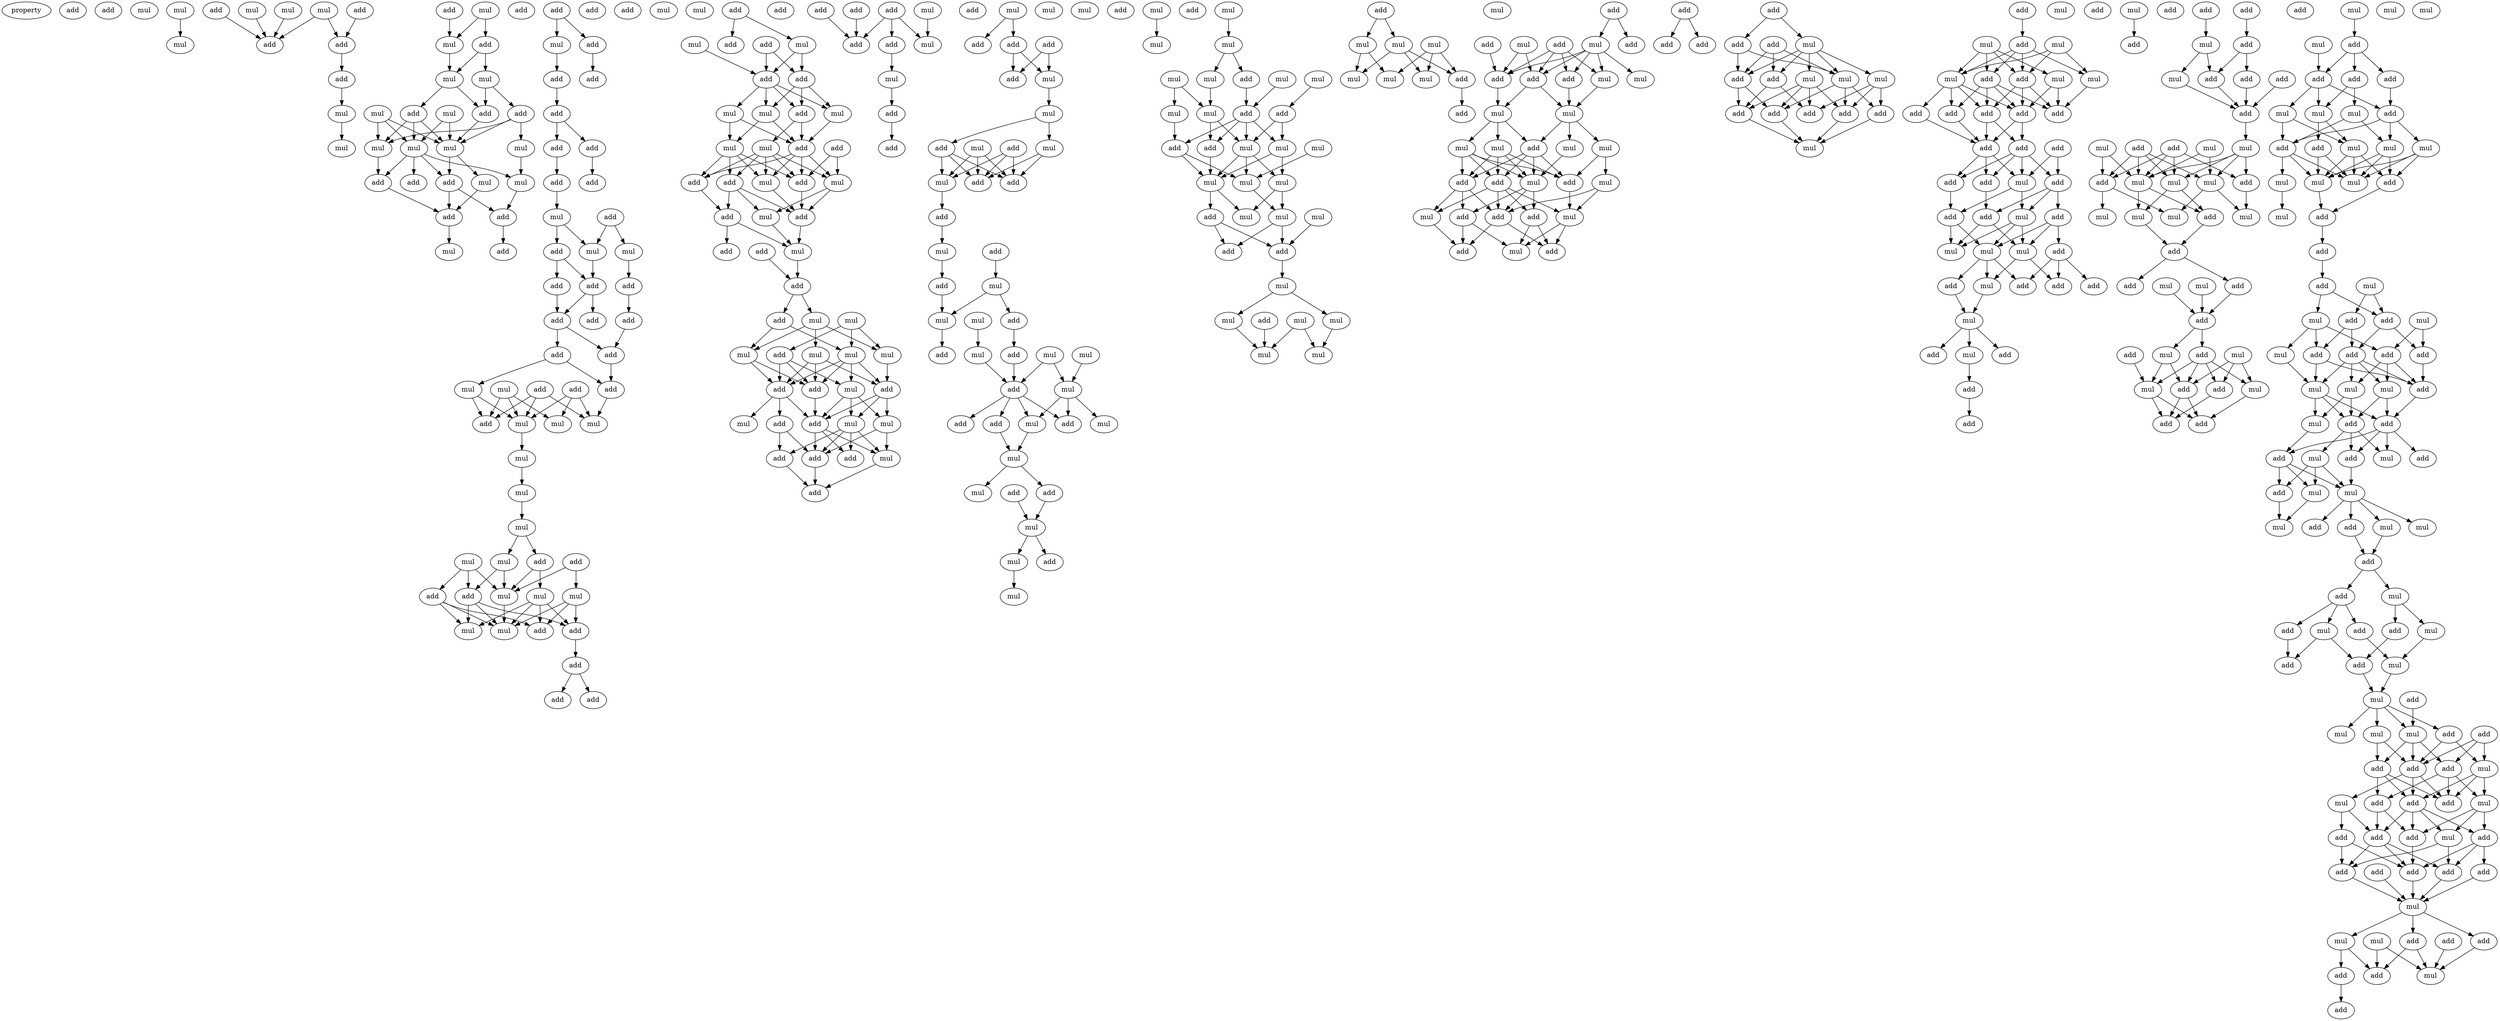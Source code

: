 digraph {
    node [fontcolor=black]
    property [mul=2,lf=1.4]
    0 [ label = add ];
    1 [ label = add ];
    2 [ label = mul ];
    3 [ label = mul ];
    4 [ label = mul ];
    5 [ label = add ];
    6 [ label = add ];
    7 [ label = mul ];
    8 [ label = mul ];
    9 [ label = mul ];
    10 [ label = add ];
    11 [ label = add ];
    12 [ label = add ];
    13 [ label = mul ];
    14 [ label = add ];
    15 [ label = mul ];
    16 [ label = mul ];
    17 [ label = add ];
    18 [ label = mul ];
    19 [ label = mul ];
    20 [ label = mul ];
    21 [ label = add ];
    22 [ label = add ];
    23 [ label = mul ];
    24 [ label = add ];
    25 [ label = mul ];
    26 [ label = mul ];
    27 [ label = mul ];
    28 [ label = mul ];
    29 [ label = mul ];
    30 [ label = mul ];
    31 [ label = add ];
    32 [ label = mul ];
    33 [ label = add ];
    34 [ label = add ];
    35 [ label = add ];
    36 [ label = add ];
    37 [ label = add ];
    38 [ label = mul ];
    39 [ label = add ];
    40 [ label = add ];
    41 [ label = mul ];
    42 [ label = add ];
    43 [ label = add ];
    44 [ label = add ];
    45 [ label = add ];
    46 [ label = add ];
    47 [ label = add ];
    48 [ label = add ];
    49 [ label = add ];
    50 [ label = add ];
    51 [ label = mul ];
    52 [ label = add ];
    53 [ label = add ];
    54 [ label = mul ];
    55 [ label = mul ];
    56 [ label = add ];
    57 [ label = add ];
    58 [ label = add ];
    59 [ label = add ];
    60 [ label = add ];
    61 [ label = add ];
    62 [ label = add ];
    63 [ label = add ];
    64 [ label = mul ];
    65 [ label = add ];
    66 [ label = add ];
    67 [ label = add ];
    68 [ label = mul ];
    69 [ label = mul ];
    70 [ label = mul ];
    71 [ label = add ];
    72 [ label = mul ];
    73 [ label = mul ];
    74 [ label = add ];
    75 [ label = mul ];
    76 [ label = mul ];
    77 [ label = mul ];
    78 [ label = add ];
    79 [ label = add ];
    80 [ label = mul ];
    81 [ label = mul ];
    82 [ label = add ];
    83 [ label = add ];
    84 [ label = mul ];
    85 [ label = mul ];
    86 [ label = mul ];
    87 [ label = mul ];
    88 [ label = mul ];
    89 [ label = add ];
    90 [ label = add ];
    91 [ label = add ];
    92 [ label = add ];
    93 [ label = mul ];
    94 [ label = add ];
    95 [ label = add ];
    96 [ label = add ];
    97 [ label = mul ];
    98 [ label = add ];
    99 [ label = mul ];
    100 [ label = add ];
    101 [ label = add ];
    102 [ label = mul ];
    103 [ label = add ];
    104 [ label = mul ];
    105 [ label = mul ];
    106 [ label = mul ];
    107 [ label = mul ];
    108 [ label = add ];
    109 [ label = add ];
    110 [ label = mul ];
    111 [ label = add ];
    112 [ label = add ];
    113 [ label = add ];
    114 [ label = mul ];
    115 [ label = mul ];
    116 [ label = add ];
    117 [ label = add ];
    118 [ label = add ];
    119 [ label = mul ];
    120 [ label = add ];
    121 [ label = add ];
    122 [ label = add ];
    123 [ label = add ];
    124 [ label = mul ];
    125 [ label = mul ];
    126 [ label = mul ];
    127 [ label = add ];
    128 [ label = mul ];
    129 [ label = mul ];
    130 [ label = mul ];
    131 [ label = add ];
    132 [ label = add ];
    133 [ label = add ];
    134 [ label = mul ];
    135 [ label = mul ];
    136 [ label = add ];
    137 [ label = add ];
    138 [ label = mul ];
    139 [ label = mul ];
    140 [ label = add ];
    141 [ label = add ];
    142 [ label = mul ];
    143 [ label = add ];
    144 [ label = add ];
    145 [ label = add ];
    146 [ label = add ];
    147 [ label = mul ];
    148 [ label = add ];
    149 [ label = mul ];
    150 [ label = add ];
    151 [ label = add ];
    152 [ label = mul ];
    153 [ label = add ];
    154 [ label = add ];
    155 [ label = add ];
    156 [ label = mul ];
    157 [ label = add ];
    158 [ label = add ];
    159 [ label = add ];
    160 [ label = mul ];
    161 [ label = add ];
    162 [ label = mul ];
    163 [ label = mul ];
    164 [ label = add ];
    165 [ label = mul ];
    166 [ label = add ];
    167 [ label = mul ];
    168 [ label = mul ];
    169 [ label = add ];
    170 [ label = mul ];
    171 [ label = add ];
    172 [ label = add ];
    173 [ label = mul ];
    174 [ label = add ];
    175 [ label = add ];
    176 [ label = mul ];
    177 [ label = mul ];
    178 [ label = add ];
    179 [ label = mul ];
    180 [ label = add ];
    181 [ label = mul ];
    182 [ label = mul ];
    183 [ label = mul ];
    184 [ label = add ];
    185 [ label = mul ];
    186 [ label = add ];
    187 [ label = add ];
    188 [ label = mul ];
    189 [ label = add ];
    190 [ label = mul ];
    191 [ label = add ];
    192 [ label = mul ];
    193 [ label = add ];
    194 [ label = mul ];
    195 [ label = add ];
    196 [ label = add ];
    197 [ label = mul ];
    198 [ label = mul ];
    199 [ label = add ];
    200 [ label = mul ];
    201 [ label = mul ];
    202 [ label = add ];
    203 [ label = mul ];
    204 [ label = mul ];
    205 [ label = mul ];
    206 [ label = mul ];
    207 [ label = add ];
    208 [ label = mul ];
    209 [ label = mul ];
    210 [ label = mul ];
    211 [ label = mul ];
    212 [ label = add ];
    213 [ label = mul ];
    214 [ label = add ];
    215 [ label = mul ];
    216 [ label = add ];
    217 [ label = mul ];
    218 [ label = add ];
    219 [ label = mul ];
    220 [ label = mul ];
    221 [ label = mul ];
    222 [ label = mul ];
    223 [ label = mul ];
    224 [ label = mul ];
    225 [ label = mul ];
    226 [ label = add ];
    227 [ label = add ];
    228 [ label = add ];
    229 [ label = mul ];
    230 [ label = mul ];
    231 [ label = add ];
    232 [ label = mul ];
    233 [ label = mul ];
    234 [ label = mul ];
    235 [ label = mul ];
    236 [ label = add ];
    237 [ label = mul ];
    238 [ label = mul ];
    239 [ label = mul ];
    240 [ label = mul ];
    241 [ label = mul ];
    242 [ label = add ];
    243 [ label = mul ];
    244 [ label = add ];
    245 [ label = mul ];
    246 [ label = add ];
    247 [ label = mul ];
    248 [ label = mul ];
    249 [ label = add ];
    250 [ label = add ];
    251 [ label = add ];
    252 [ label = add ];
    253 [ label = mul ];
    254 [ label = add ];
    255 [ label = add ];
    256 [ label = mul ];
    257 [ label = mul ];
    258 [ label = mul ];
    259 [ label = mul ];
    260 [ label = add ];
    261 [ label = mul ];
    262 [ label = mul ];
    263 [ label = mul ];
    264 [ label = mul ];
    265 [ label = mul ];
    266 [ label = add ];
    267 [ label = add ];
    268 [ label = add ];
    269 [ label = add ];
    270 [ label = mul ];
    271 [ label = add ];
    272 [ label = mul ];
    273 [ label = add ];
    274 [ label = add ];
    275 [ label = add ];
    276 [ label = mul ];
    277 [ label = add ];
    278 [ label = add ];
    279 [ label = add ];
    280 [ label = add ];
    281 [ label = mul ];
    282 [ label = add ];
    283 [ label = add ];
    284 [ label = mul ];
    285 [ label = mul ];
    286 [ label = mul ];
    287 [ label = add ];
    288 [ label = add ];
    289 [ label = add ];
    290 [ label = add ];
    291 [ label = add ];
    292 [ label = add ];
    293 [ label = add ];
    294 [ label = mul ];
    295 [ label = add ];
    296 [ label = mul ];
    297 [ label = add ];
    298 [ label = mul ];
    299 [ label = add ];
    300 [ label = mul ];
    301 [ label = mul ];
    302 [ label = mul ];
    303 [ label = add ];
    304 [ label = add ];
    305 [ label = add ];
    306 [ label = add ];
    307 [ label = add ];
    308 [ label = add ];
    309 [ label = add ];
    310 [ label = add ];
    311 [ label = add ];
    312 [ label = add ];
    313 [ label = mul ];
    314 [ label = add ];
    315 [ label = add ];
    316 [ label = add ];
    317 [ label = mul ];
    318 [ label = add ];
    319 [ label = add ];
    320 [ label = mul ];
    321 [ label = mul ];
    322 [ label = add ];
    323 [ label = mul ];
    324 [ label = mul ];
    325 [ label = add ];
    326 [ label = add ];
    327 [ label = add ];
    328 [ label = add ];
    329 [ label = mul ];
    330 [ label = mul ];
    331 [ label = add ];
    332 [ label = mul ];
    333 [ label = add ];
    334 [ label = add ];
    335 [ label = add ];
    336 [ label = add ];
    337 [ label = mul ];
    338 [ label = add ];
    339 [ label = add ];
    340 [ label = add ];
    341 [ label = add ];
    342 [ label = mul ];
    343 [ label = add ];
    344 [ label = mul ];
    345 [ label = add ];
    346 [ label = add ];
    347 [ label = add ];
    348 [ label = add ];
    349 [ label = add ];
    350 [ label = mul ];
    351 [ label = mul ];
    352 [ label = mul ];
    353 [ label = add ];
    354 [ label = mul ];
    355 [ label = add ];
    356 [ label = mul ];
    357 [ label = add ];
    358 [ label = mul ];
    359 [ label = mul ];
    360 [ label = mul ];
    361 [ label = mul ];
    362 [ label = mul ];
    363 [ label = add ];
    364 [ label = add ];
    365 [ label = mul ];
    366 [ label = add ];
    367 [ label = mul ];
    368 [ label = add ];
    369 [ label = add ];
    370 [ label = add ];
    371 [ label = add ];
    372 [ label = add ];
    373 [ label = mul ];
    374 [ label = mul ];
    375 [ label = add ];
    376 [ label = add ];
    377 [ label = mul ];
    378 [ label = mul ];
    379 [ label = add ];
    380 [ label = add ];
    381 [ label = mul ];
    382 [ label = add ];
    383 [ label = mul ];
    384 [ label = mul ];
    385 [ label = add ];
    386 [ label = add ];
    387 [ label = add ];
    388 [ label = add ];
    389 [ label = mul ];
    390 [ label = mul ];
    391 [ label = mul ];
    392 [ label = mul ];
    393 [ label = mul ];
    394 [ label = add ];
    395 [ label = mul ];
    396 [ label = add ];
    397 [ label = mul ];
    398 [ label = mul ];
    399 [ label = add ];
    400 [ label = mul ];
    401 [ label = mul ];
    402 [ label = add ];
    403 [ label = add ];
    404 [ label = add ];
    405 [ label = mul ];
    406 [ label = mul ];
    407 [ label = add ];
    408 [ label = add ];
    409 [ label = mul ];
    410 [ label = add ];
    411 [ label = add ];
    412 [ label = mul ];
    413 [ label = add ];
    414 [ label = add ];
    415 [ label = add ];
    416 [ label = mul ];
    417 [ label = mul ];
    418 [ label = mul ];
    419 [ label = add ];
    420 [ label = mul ];
    421 [ label = add ];
    422 [ label = add ];
    423 [ label = add ];
    424 [ label = add ];
    425 [ label = mul ];
    426 [ label = mul ];
    427 [ label = mul ];
    428 [ label = mul ];
    429 [ label = add ];
    430 [ label = mul ];
    431 [ label = mul ];
    432 [ label = add ];
    433 [ label = add ];
    434 [ label = mul ];
    435 [ label = add ];
    436 [ label = mul ];
    437 [ label = add ];
    438 [ label = add ];
    439 [ label = add ];
    440 [ label = mul ];
    441 [ label = add ];
    442 [ label = mul ];
    443 [ label = mul ];
    444 [ label = add ];
    445 [ label = add ];
    446 [ label = mul ];
    447 [ label = add ];
    448 [ label = mul ];
    449 [ label = add ];
    450 [ label = add ];
    451 [ label = mul ];
    452 [ label = mul ];
    453 [ label = add ];
    454 [ label = mul ];
    455 [ label = add ];
    456 [ label = add ];
    457 [ label = mul ];
    458 [ label = add ];
    459 [ label = add ];
    460 [ label = add ];
    461 [ label = mul ];
    462 [ label = mul ];
    463 [ label = add ];
    464 [ label = add ];
    465 [ label = add ];
    466 [ label = add ];
    467 [ label = add ];
    468 [ label = add ];
    469 [ label = add ];
    470 [ label = add ];
    471 [ label = add ];
    472 [ label = mul ];
    473 [ label = add ];
    474 [ label = add ];
    475 [ label = mul ];
    476 [ label = add ];
    477 [ label = mul ];
    478 [ label = mul ];
    479 [ label = add ];
    480 [ label = add ];
    481 [ label = add ];
    482 [ label = mul ];
    3 -> 4 [ name = 0 ];
    5 -> 11 [ name = 1 ];
    6 -> 10 [ name = 2 ];
    7 -> 11 [ name = 3 ];
    8 -> 10 [ name = 4 ];
    8 -> 11 [ name = 5 ];
    9 -> 11 [ name = 6 ];
    10 -> 12 [ name = 7 ];
    12 -> 13 [ name = 8 ];
    13 -> 15 [ name = 9 ];
    14 -> 18 [ name = 10 ];
    16 -> 17 [ name = 11 ];
    16 -> 18 [ name = 12 ];
    17 -> 19 [ name = 13 ];
    17 -> 20 [ name = 14 ];
    18 -> 19 [ name = 15 ];
    19 -> 21 [ name = 16 ];
    19 -> 22 [ name = 17 ];
    20 -> 22 [ name = 18 ];
    20 -> 24 [ name = 19 ];
    21 -> 26 [ name = 20 ];
    21 -> 27 [ name = 21 ];
    21 -> 29 [ name = 22 ];
    22 -> 29 [ name = 23 ];
    23 -> 26 [ name = 24 ];
    23 -> 29 [ name = 25 ];
    24 -> 27 [ name = 26 ];
    24 -> 28 [ name = 27 ];
    24 -> 29 [ name = 28 ];
    25 -> 26 [ name = 29 ];
    25 -> 27 [ name = 30 ];
    25 -> 29 [ name = 31 ];
    26 -> 30 [ name = 32 ];
    26 -> 31 [ name = 33 ];
    26 -> 33 [ name = 34 ];
    26 -> 34 [ name = 35 ];
    27 -> 34 [ name = 36 ];
    28 -> 30 [ name = 37 ];
    29 -> 31 [ name = 38 ];
    29 -> 32 [ name = 39 ];
    30 -> 35 [ name = 40 ];
    31 -> 35 [ name = 41 ];
    31 -> 36 [ name = 42 ];
    32 -> 36 [ name = 43 ];
    34 -> 36 [ name = 44 ];
    35 -> 37 [ name = 45 ];
    36 -> 38 [ name = 46 ];
    40 -> 41 [ name = 47 ];
    40 -> 42 [ name = 48 ];
    41 -> 43 [ name = 49 ];
    42 -> 45 [ name = 50 ];
    43 -> 46 [ name = 51 ];
    46 -> 47 [ name = 52 ];
    46 -> 48 [ name = 53 ];
    47 -> 49 [ name = 54 ];
    48 -> 50 [ name = 55 ];
    49 -> 51 [ name = 56 ];
    51 -> 53 [ name = 57 ];
    51 -> 55 [ name = 58 ];
    52 -> 54 [ name = 59 ];
    52 -> 55 [ name = 60 ];
    53 -> 56 [ name = 61 ];
    53 -> 58 [ name = 62 ];
    54 -> 57 [ name = 63 ];
    55 -> 58 [ name = 64 ];
    56 -> 59 [ name = 65 ];
    57 -> 61 [ name = 66 ];
    58 -> 59 [ name = 67 ];
    58 -> 60 [ name = 68 ];
    59 -> 62 [ name = 69 ];
    59 -> 63 [ name = 70 ];
    61 -> 63 [ name = 71 ];
    62 -> 64 [ name = 72 ];
    62 -> 65 [ name = 73 ];
    63 -> 65 [ name = 74 ];
    64 -> 71 [ name = 75 ];
    64 -> 72 [ name = 76 ];
    65 -> 69 [ name = 77 ];
    66 -> 69 [ name = 78 ];
    66 -> 71 [ name = 79 ];
    66 -> 72 [ name = 80 ];
    67 -> 69 [ name = 81 ];
    67 -> 70 [ name = 82 ];
    67 -> 72 [ name = 83 ];
    68 -> 70 [ name = 84 ];
    68 -> 71 [ name = 85 ];
    68 -> 72 [ name = 86 ];
    72 -> 73 [ name = 87 ];
    73 -> 76 [ name = 88 ];
    76 -> 77 [ name = 89 ];
    77 -> 79 [ name = 90 ];
    77 -> 81 [ name = 91 ];
    78 -> 85 [ name = 92 ];
    78 -> 86 [ name = 93 ];
    79 -> 84 [ name = 94 ];
    79 -> 86 [ name = 95 ];
    80 -> 82 [ name = 96 ];
    80 -> 83 [ name = 97 ];
    80 -> 86 [ name = 98 ];
    81 -> 82 [ name = 99 ];
    81 -> 86 [ name = 100 ];
    82 -> 87 [ name = 101 ];
    82 -> 88 [ name = 102 ];
    82 -> 90 [ name = 103 ];
    83 -> 87 [ name = 104 ];
    83 -> 88 [ name = 105 ];
    83 -> 89 [ name = 106 ];
    84 -> 87 [ name = 107 ];
    84 -> 88 [ name = 108 ];
    84 -> 89 [ name = 109 ];
    84 -> 90 [ name = 110 ];
    85 -> 87 [ name = 111 ];
    85 -> 89 [ name = 112 ];
    85 -> 90 [ name = 113 ];
    86 -> 87 [ name = 114 ];
    90 -> 91 [ name = 115 ];
    91 -> 92 [ name = 116 ];
    91 -> 94 [ name = 117 ];
    95 -> 97 [ name = 118 ];
    95 -> 98 [ name = 119 ];
    96 -> 100 [ name = 120 ];
    96 -> 101 [ name = 121 ];
    97 -> 100 [ name = 122 ];
    97 -> 101 [ name = 123 ];
    99 -> 100 [ name = 124 ];
    100 -> 102 [ name = 125 ];
    100 -> 103 [ name = 126 ];
    100 -> 104 [ name = 127 ];
    100 -> 105 [ name = 128 ];
    101 -> 102 [ name = 129 ];
    101 -> 103 [ name = 130 ];
    101 -> 105 [ name = 131 ];
    102 -> 106 [ name = 132 ];
    102 -> 109 [ name = 133 ];
    103 -> 107 [ name = 134 ];
    103 -> 109 [ name = 135 ];
    104 -> 106 [ name = 136 ];
    104 -> 109 [ name = 137 ];
    105 -> 109 [ name = 138 ];
    106 -> 111 [ name = 139 ];
    106 -> 112 [ name = 140 ];
    106 -> 113 [ name = 141 ];
    106 -> 114 [ name = 142 ];
    107 -> 110 [ name = 143 ];
    107 -> 111 [ name = 144 ];
    107 -> 112 [ name = 145 ];
    107 -> 113 [ name = 146 ];
    107 -> 114 [ name = 147 ];
    108 -> 110 [ name = 148 ];
    108 -> 113 [ name = 149 ];
    109 -> 110 [ name = 150 ];
    109 -> 112 [ name = 151 ];
    109 -> 113 [ name = 152 ];
    109 -> 114 [ name = 153 ];
    110 -> 115 [ name = 154 ];
    110 -> 116 [ name = 155 ];
    111 -> 115 [ name = 156 ];
    111 -> 116 [ name = 157 ];
    111 -> 117 [ name = 158 ];
    112 -> 117 [ name = 159 ];
    113 -> 116 [ name = 160 ];
    114 -> 116 [ name = 161 ];
    115 -> 119 [ name = 162 ];
    116 -> 119 [ name = 163 ];
    117 -> 118 [ name = 164 ];
    117 -> 119 [ name = 165 ];
    119 -> 122 [ name = 166 ];
    121 -> 122 [ name = 167 ];
    122 -> 123 [ name = 168 ];
    122 -> 125 [ name = 169 ];
    123 -> 128 [ name = 170 ];
    123 -> 129 [ name = 171 ];
    124 -> 127 [ name = 172 ];
    124 -> 128 [ name = 173 ];
    124 -> 130 [ name = 174 ];
    125 -> 126 [ name = 175 ];
    125 -> 129 [ name = 176 ];
    125 -> 130 [ name = 177 ];
    126 -> 131 [ name = 178 ];
    126 -> 132 [ name = 179 ];
    126 -> 133 [ name = 180 ];
    127 -> 132 [ name = 181 ];
    127 -> 133 [ name = 182 ];
    127 -> 134 [ name = 183 ];
    128 -> 131 [ name = 184 ];
    128 -> 132 [ name = 185 ];
    128 -> 133 [ name = 186 ];
    128 -> 134 [ name = 187 ];
    129 -> 132 [ name = 188 ];
    129 -> 133 [ name = 189 ];
    130 -> 131 [ name = 190 ];
    131 -> 135 [ name = 191 ];
    131 -> 137 [ name = 192 ];
    131 -> 138 [ name = 193 ];
    132 -> 137 [ name = 194 ];
    133 -> 136 [ name = 195 ];
    133 -> 137 [ name = 196 ];
    133 -> 139 [ name = 197 ];
    134 -> 135 [ name = 198 ];
    134 -> 137 [ name = 199 ];
    134 -> 138 [ name = 200 ];
    135 -> 140 [ name = 201 ];
    135 -> 141 [ name = 202 ];
    135 -> 142 [ name = 203 ];
    135 -> 143 [ name = 204 ];
    136 -> 140 [ name = 205 ];
    136 -> 143 [ name = 206 ];
    137 -> 140 [ name = 207 ];
    137 -> 141 [ name = 208 ];
    137 -> 142 [ name = 209 ];
    138 -> 140 [ name = 210 ];
    138 -> 142 [ name = 211 ];
    140 -> 144 [ name = 212 ];
    142 -> 144 [ name = 213 ];
    143 -> 144 [ name = 214 ];
    145 -> 150 [ name = 215 ];
    146 -> 150 [ name = 216 ];
    147 -> 149 [ name = 217 ];
    148 -> 149 [ name = 218 ];
    148 -> 150 [ name = 219 ];
    148 -> 151 [ name = 220 ];
    151 -> 152 [ name = 221 ];
    152 -> 153 [ name = 222 ];
    153 -> 155 [ name = 223 ];
    156 -> 157 [ name = 224 ];
    156 -> 158 [ name = 225 ];
    158 -> 161 [ name = 226 ];
    158 -> 162 [ name = 227 ];
    159 -> 161 [ name = 228 ];
    159 -> 162 [ name = 229 ];
    162 -> 163 [ name = 230 ];
    163 -> 164 [ name = 231 ];
    163 -> 168 [ name = 232 ];
    164 -> 169 [ name = 233 ];
    164 -> 170 [ name = 234 ];
    164 -> 171 [ name = 235 ];
    165 -> 169 [ name = 236 ];
    165 -> 170 [ name = 237 ];
    165 -> 171 [ name = 238 ];
    166 -> 169 [ name = 239 ];
    166 -> 170 [ name = 240 ];
    166 -> 171 [ name = 241 ];
    168 -> 169 [ name = 242 ];
    168 -> 171 [ name = 243 ];
    170 -> 172 [ name = 244 ];
    172 -> 173 [ name = 245 ];
    173 -> 175 [ name = 246 ];
    174 -> 176 [ name = 247 ];
    175 -> 177 [ name = 248 ];
    176 -> 177 [ name = 249 ];
    176 -> 178 [ name = 250 ];
    177 -> 184 [ name = 251 ];
    178 -> 180 [ name = 252 ];
    179 -> 183 [ name = 253 ];
    180 -> 186 [ name = 254 ];
    181 -> 185 [ name = 255 ];
    182 -> 185 [ name = 256 ];
    182 -> 186 [ name = 257 ];
    183 -> 186 [ name = 258 ];
    185 -> 188 [ name = 259 ];
    185 -> 189 [ name = 260 ];
    185 -> 190 [ name = 261 ];
    186 -> 187 [ name = 262 ];
    186 -> 189 [ name = 263 ];
    186 -> 190 [ name = 264 ];
    186 -> 191 [ name = 265 ];
    190 -> 192 [ name = 266 ];
    191 -> 192 [ name = 267 ];
    192 -> 194 [ name = 268 ];
    192 -> 195 [ name = 269 ];
    193 -> 197 [ name = 270 ];
    195 -> 197 [ name = 271 ];
    197 -> 198 [ name = 272 ];
    197 -> 199 [ name = 273 ];
    198 -> 201 [ name = 274 ];
    200 -> 203 [ name = 275 ];
    204 -> 205 [ name = 276 ];
    205 -> 207 [ name = 277 ];
    205 -> 210 [ name = 278 ];
    206 -> 212 [ name = 279 ];
    207 -> 214 [ name = 280 ];
    208 -> 211 [ name = 281 ];
    208 -> 213 [ name = 282 ];
    209 -> 214 [ name = 283 ];
    210 -> 211 [ name = 284 ];
    211 -> 215 [ name = 285 ];
    211 -> 216 [ name = 286 ];
    212 -> 215 [ name = 287 ];
    212 -> 217 [ name = 288 ];
    213 -> 218 [ name = 289 ];
    214 -> 215 [ name = 290 ];
    214 -> 216 [ name = 291 ];
    214 -> 217 [ name = 292 ];
    214 -> 218 [ name = 293 ];
    215 -> 220 [ name = 294 ];
    215 -> 221 [ name = 295 ];
    215 -> 222 [ name = 296 ];
    216 -> 220 [ name = 297 ];
    217 -> 220 [ name = 298 ];
    217 -> 222 [ name = 299 ];
    218 -> 220 [ name = 300 ];
    218 -> 221 [ name = 301 ];
    219 -> 221 [ name = 302 ];
    220 -> 224 [ name = 303 ];
    220 -> 226 [ name = 304 ];
    221 -> 225 [ name = 305 ];
    222 -> 224 [ name = 306 ];
    222 -> 225 [ name = 307 ];
    223 -> 228 [ name = 308 ];
    225 -> 227 [ name = 309 ];
    225 -> 228 [ name = 310 ];
    226 -> 227 [ name = 311 ];
    226 -> 228 [ name = 312 ];
    228 -> 229 [ name = 313 ];
    229 -> 230 [ name = 314 ];
    229 -> 233 [ name = 315 ];
    230 -> 235 [ name = 316 ];
    231 -> 235 [ name = 317 ];
    232 -> 234 [ name = 318 ];
    232 -> 235 [ name = 319 ];
    233 -> 234 [ name = 320 ];
    236 -> 238 [ name = 321 ];
    236 -> 239 [ name = 322 ];
    237 -> 240 [ name = 323 ];
    237 -> 242 [ name = 324 ];
    237 -> 243 [ name = 325 ];
    238 -> 241 [ name = 326 ];
    238 -> 242 [ name = 327 ];
    238 -> 243 [ name = 328 ];
    239 -> 240 [ name = 329 ];
    239 -> 241 [ name = 330 ];
    242 -> 244 [ name = 331 ];
    246 -> 247 [ name = 332 ];
    246 -> 250 [ name = 333 ];
    247 -> 252 [ name = 334 ];
    247 -> 253 [ name = 335 ];
    247 -> 254 [ name = 336 ];
    247 -> 255 [ name = 337 ];
    247 -> 256 [ name = 338 ];
    248 -> 254 [ name = 339 ];
    248 -> 255 [ name = 340 ];
    249 -> 252 [ name = 341 ];
    249 -> 254 [ name = 342 ];
    249 -> 255 [ name = 343 ];
    249 -> 256 [ name = 344 ];
    251 -> 254 [ name = 345 ];
    252 -> 258 [ name = 346 ];
    254 -> 257 [ name = 347 ];
    255 -> 257 [ name = 348 ];
    255 -> 258 [ name = 349 ];
    256 -> 258 [ name = 350 ];
    257 -> 259 [ name = 351 ];
    257 -> 260 [ name = 352 ];
    257 -> 262 [ name = 353 ];
    258 -> 260 [ name = 354 ];
    258 -> 261 [ name = 355 ];
    258 -> 263 [ name = 356 ];
    259 -> 265 [ name = 357 ];
    259 -> 266 [ name = 358 ];
    259 -> 267 [ name = 359 ];
    259 -> 268 [ name = 360 ];
    260 -> 265 [ name = 361 ];
    260 -> 266 [ name = 362 ];
    260 -> 267 [ name = 363 ];
    260 -> 268 [ name = 364 ];
    261 -> 265 [ name = 365 ];
    262 -> 265 [ name = 366 ];
    262 -> 266 [ name = 367 ];
    262 -> 267 [ name = 368 ];
    262 -> 268 [ name = 369 ];
    263 -> 264 [ name = 370 ];
    263 -> 268 [ name = 371 ];
    264 -> 270 [ name = 372 ];
    264 -> 273 [ name = 373 ];
    265 -> 269 [ name = 374 ];
    265 -> 271 [ name = 375 ];
    265 -> 273 [ name = 376 ];
    266 -> 271 [ name = 377 ];
    266 -> 272 [ name = 378 ];
    266 -> 273 [ name = 379 ];
    267 -> 269 [ name = 380 ];
    267 -> 270 [ name = 381 ];
    267 -> 272 [ name = 382 ];
    267 -> 273 [ name = 383 ];
    268 -> 270 [ name = 384 ];
    269 -> 275 [ name = 385 ];
    269 -> 276 [ name = 386 ];
    270 -> 275 [ name = 387 ];
    270 -> 276 [ name = 388 ];
    271 -> 274 [ name = 389 ];
    271 -> 276 [ name = 390 ];
    272 -> 274 [ name = 391 ];
    273 -> 274 [ name = 392 ];
    273 -> 275 [ name = 393 ];
    277 -> 278 [ name = 394 ];
    277 -> 279 [ name = 395 ];
    280 -> 281 [ name = 396 ];
    280 -> 283 [ name = 397 ];
    281 -> 284 [ name = 398 ];
    281 -> 285 [ name = 399 ];
    281 -> 286 [ name = 400 ];
    281 -> 287 [ name = 401 ];
    281 -> 288 [ name = 402 ];
    282 -> 286 [ name = 403 ];
    282 -> 287 [ name = 404 ];
    282 -> 288 [ name = 405 ];
    283 -> 286 [ name = 406 ];
    283 -> 287 [ name = 407 ];
    284 -> 289 [ name = 408 ];
    284 -> 290 [ name = 409 ];
    284 -> 291 [ name = 410 ];
    284 -> 292 [ name = 411 ];
    285 -> 289 [ name = 412 ];
    285 -> 292 [ name = 413 ];
    285 -> 293 [ name = 414 ];
    286 -> 289 [ name = 415 ];
    286 -> 291 [ name = 416 ];
    286 -> 293 [ name = 417 ];
    287 -> 290 [ name = 418 ];
    287 -> 291 [ name = 419 ];
    288 -> 290 [ name = 420 ];
    288 -> 292 [ name = 421 ];
    289 -> 294 [ name = 422 ];
    290 -> 294 [ name = 423 ];
    291 -> 294 [ name = 424 ];
    293 -> 294 [ name = 425 ];
    295 -> 297 [ name = 426 ];
    296 -> 299 [ name = 427 ];
    296 -> 300 [ name = 428 ];
    296 -> 302 [ name = 429 ];
    296 -> 303 [ name = 430 ];
    297 -> 299 [ name = 431 ];
    297 -> 301 [ name = 432 ];
    297 -> 302 [ name = 433 ];
    297 -> 303 [ name = 434 ];
    298 -> 299 [ name = 435 ];
    298 -> 301 [ name = 436 ];
    298 -> 302 [ name = 437 ];
    299 -> 305 [ name = 438 ];
    299 -> 306 [ name = 439 ];
    299 -> 307 [ name = 440 ];
    300 -> 305 [ name = 441 ];
    300 -> 307 [ name = 442 ];
    301 -> 305 [ name = 443 ];
    302 -> 304 [ name = 444 ];
    302 -> 306 [ name = 445 ];
    302 -> 307 [ name = 446 ];
    302 -> 308 [ name = 447 ];
    303 -> 304 [ name = 448 ];
    303 -> 305 [ name = 449 ];
    303 -> 306 [ name = 450 ];
    303 -> 307 [ name = 451 ];
    304 -> 311 [ name = 452 ];
    306 -> 309 [ name = 453 ];
    306 -> 311 [ name = 454 ];
    307 -> 309 [ name = 455 ];
    307 -> 311 [ name = 456 ];
    308 -> 311 [ name = 457 ];
    309 -> 312 [ name = 458 ];
    309 -> 313 [ name = 459 ];
    309 -> 314 [ name = 460 ];
    309 -> 315 [ name = 461 ];
    310 -> 313 [ name = 462 ];
    310 -> 314 [ name = 463 ];
    311 -> 312 [ name = 464 ];
    311 -> 313 [ name = 465 ];
    311 -> 315 [ name = 466 ];
    312 -> 318 [ name = 467 ];
    313 -> 317 [ name = 468 ];
    313 -> 318 [ name = 469 ];
    314 -> 316 [ name = 470 ];
    314 -> 317 [ name = 471 ];
    314 -> 319 [ name = 472 ];
    315 -> 319 [ name = 473 ];
    316 -> 320 [ name = 474 ];
    316 -> 321 [ name = 475 ];
    316 -> 322 [ name = 476 ];
    317 -> 320 [ name = 477 ];
    317 -> 321 [ name = 478 ];
    317 -> 323 [ name = 479 ];
    318 -> 321 [ name = 480 ];
    318 -> 323 [ name = 481 ];
    319 -> 320 [ name = 482 ];
    319 -> 323 [ name = 483 ];
    320 -> 324 [ name = 484 ];
    320 -> 327 [ name = 485 ];
    321 -> 324 [ name = 486 ];
    321 -> 325 [ name = 487 ];
    321 -> 326 [ name = 488 ];
    322 -> 326 [ name = 489 ];
    322 -> 327 [ name = 490 ];
    322 -> 328 [ name = 491 ];
    324 -> 329 [ name = 492 ];
    325 -> 329 [ name = 493 ];
    329 -> 331 [ name = 494 ];
    329 -> 332 [ name = 495 ];
    329 -> 333 [ name = 496 ];
    332 -> 334 [ name = 497 ];
    334 -> 336 [ name = 498 ];
    337 -> 338 [ name = 499 ];
    340 -> 342 [ name = 500 ];
    341 -> 343 [ name = 501 ];
    342 -> 344 [ name = 502 ];
    342 -> 346 [ name = 503 ];
    343 -> 345 [ name = 504 ];
    343 -> 346 [ name = 505 ];
    344 -> 348 [ name = 506 ];
    345 -> 348 [ name = 507 ];
    346 -> 348 [ name = 508 ];
    347 -> 348 [ name = 509 ];
    348 -> 350 [ name = 510 ];
    349 -> 354 [ name = 511 ];
    349 -> 355 [ name = 512 ];
    349 -> 356 [ name = 513 ];
    349 -> 358 [ name = 514 ];
    350 -> 354 [ name = 515 ];
    350 -> 356 [ name = 516 ];
    350 -> 357 [ name = 517 ];
    350 -> 358 [ name = 518 ];
    351 -> 354 [ name = 519 ];
    351 -> 355 [ name = 520 ];
    352 -> 354 [ name = 521 ];
    352 -> 356 [ name = 522 ];
    353 -> 354 [ name = 523 ];
    353 -> 355 [ name = 524 ];
    353 -> 357 [ name = 525 ];
    353 -> 358 [ name = 526 ];
    354 -> 359 [ name = 527 ];
    354 -> 363 [ name = 528 ];
    355 -> 360 [ name = 529 ];
    355 -> 361 [ name = 530 ];
    356 -> 361 [ name = 531 ];
    356 -> 362 [ name = 532 ];
    357 -> 362 [ name = 533 ];
    358 -> 359 [ name = 534 ];
    358 -> 363 [ name = 535 ];
    359 -> 364 [ name = 536 ];
    363 -> 364 [ name = 537 ];
    364 -> 366 [ name = 538 ];
    364 -> 368 [ name = 539 ];
    365 -> 369 [ name = 540 ];
    367 -> 369 [ name = 541 ];
    368 -> 369 [ name = 542 ];
    369 -> 372 [ name = 543 ];
    369 -> 374 [ name = 544 ];
    371 -> 378 [ name = 545 ];
    372 -> 375 [ name = 546 ];
    372 -> 376 [ name = 547 ];
    372 -> 377 [ name = 548 ];
    372 -> 378 [ name = 549 ];
    373 -> 375 [ name = 550 ];
    373 -> 376 [ name = 551 ];
    373 -> 377 [ name = 552 ];
    374 -> 376 [ name = 553 ];
    374 -> 378 [ name = 554 ];
    375 -> 379 [ name = 555 ];
    376 -> 379 [ name = 556 ];
    376 -> 380 [ name = 557 ];
    377 -> 380 [ name = 558 ];
    378 -> 379 [ name = 559 ];
    378 -> 380 [ name = 560 ];
    381 -> 382 [ name = 561 ];
    382 -> 385 [ name = 562 ];
    382 -> 386 [ name = 563 ];
    382 -> 387 [ name = 564 ];
    384 -> 385 [ name = 565 ];
    385 -> 388 [ name = 566 ];
    385 -> 389 [ name = 567 ];
    385 -> 390 [ name = 568 ];
    386 -> 389 [ name = 569 ];
    386 -> 391 [ name = 570 ];
    387 -> 388 [ name = 571 ];
    388 -> 393 [ name = 572 ];
    388 -> 394 [ name = 573 ];
    388 -> 395 [ name = 574 ];
    389 -> 392 [ name = 575 ];
    389 -> 396 [ name = 576 ];
    390 -> 392 [ name = 577 ];
    390 -> 394 [ name = 578 ];
    391 -> 394 [ name = 579 ];
    391 -> 395 [ name = 580 ];
    392 -> 397 [ name = 581 ];
    392 -> 399 [ name = 582 ];
    392 -> 400 [ name = 583 ];
    393 -> 397 [ name = 584 ];
    393 -> 399 [ name = 585 ];
    393 -> 400 [ name = 586 ];
    394 -> 397 [ name = 587 ];
    394 -> 398 [ name = 588 ];
    394 -> 400 [ name = 589 ];
    395 -> 397 [ name = 590 ];
    395 -> 399 [ name = 591 ];
    395 -> 400 [ name = 592 ];
    396 -> 397 [ name = 593 ];
    396 -> 400 [ name = 594 ];
    398 -> 401 [ name = 595 ];
    399 -> 402 [ name = 596 ];
    400 -> 402 [ name = 597 ];
    402 -> 403 [ name = 598 ];
    403 -> 404 [ name = 599 ];
    404 -> 407 [ name = 600 ];
    404 -> 409 [ name = 601 ];
    405 -> 407 [ name = 602 ];
    405 -> 408 [ name = 603 ];
    406 -> 411 [ name = 604 ];
    406 -> 413 [ name = 605 ];
    407 -> 413 [ name = 606 ];
    407 -> 414 [ name = 607 ];
    408 -> 410 [ name = 608 ];
    408 -> 414 [ name = 609 ];
    409 -> 410 [ name = 610 ];
    409 -> 411 [ name = 611 ];
    409 -> 412 [ name = 612 ];
    410 -> 415 [ name = 613 ];
    410 -> 417 [ name = 614 ];
    411 -> 415 [ name = 615 ];
    411 -> 416 [ name = 616 ];
    411 -> 418 [ name = 617 ];
    412 -> 417 [ name = 618 ];
    413 -> 415 [ name = 619 ];
    414 -> 415 [ name = 620 ];
    414 -> 416 [ name = 621 ];
    414 -> 417 [ name = 622 ];
    414 -> 418 [ name = 623 ];
    415 -> 421 [ name = 624 ];
    416 -> 419 [ name = 625 ];
    416 -> 421 [ name = 626 ];
    417 -> 419 [ name = 627 ];
    417 -> 420 [ name = 628 ];
    417 -> 421 [ name = 629 ];
    418 -> 419 [ name = 630 ];
    418 -> 420 [ name = 631 ];
    419 -> 423 [ name = 632 ];
    419 -> 425 [ name = 633 ];
    419 -> 426 [ name = 634 ];
    420 -> 422 [ name = 635 ];
    421 -> 422 [ name = 636 ];
    421 -> 423 [ name = 637 ];
    421 -> 424 [ name = 638 ];
    421 -> 426 [ name = 639 ];
    422 -> 427 [ name = 640 ];
    422 -> 428 [ name = 641 ];
    422 -> 429 [ name = 642 ];
    423 -> 427 [ name = 643 ];
    425 -> 427 [ name = 644 ];
    425 -> 428 [ name = 645 ];
    425 -> 429 [ name = 646 ];
    427 -> 430 [ name = 647 ];
    427 -> 431 [ name = 648 ];
    427 -> 432 [ name = 649 ];
    427 -> 433 [ name = 650 ];
    428 -> 434 [ name = 651 ];
    429 -> 434 [ name = 652 ];
    430 -> 435 [ name = 653 ];
    432 -> 435 [ name = 654 ];
    435 -> 436 [ name = 655 ];
    435 -> 437 [ name = 656 ];
    436 -> 441 [ name = 657 ];
    436 -> 442 [ name = 658 ];
    437 -> 438 [ name = 659 ];
    437 -> 439 [ name = 660 ];
    437 -> 440 [ name = 661 ];
    438 -> 445 [ name = 662 ];
    439 -> 443 [ name = 663 ];
    440 -> 444 [ name = 664 ];
    440 -> 445 [ name = 665 ];
    441 -> 444 [ name = 666 ];
    442 -> 443 [ name = 667 ];
    443 -> 446 [ name = 668 ];
    444 -> 446 [ name = 669 ];
    446 -> 448 [ name = 670 ];
    446 -> 449 [ name = 671 ];
    446 -> 451 [ name = 672 ];
    446 -> 452 [ name = 673 ];
    447 -> 448 [ name = 674 ];
    448 -> 453 [ name = 675 ];
    448 -> 455 [ name = 676 ];
    448 -> 456 [ name = 677 ];
    449 -> 453 [ name = 678 ];
    449 -> 454 [ name = 679 ];
    450 -> 453 [ name = 680 ];
    450 -> 454 [ name = 681 ];
    450 -> 456 [ name = 682 ];
    451 -> 453 [ name = 683 ];
    451 -> 455 [ name = 684 ];
    453 -> 457 [ name = 685 ];
    453 -> 459 [ name = 686 ];
    453 -> 460 [ name = 687 ];
    454 -> 459 [ name = 688 ];
    454 -> 460 [ name = 689 ];
    454 -> 461 [ name = 690 ];
    455 -> 458 [ name = 691 ];
    455 -> 459 [ name = 692 ];
    455 -> 460 [ name = 693 ];
    456 -> 458 [ name = 694 ];
    456 -> 460 [ name = 695 ];
    456 -> 461 [ name = 696 ];
    457 -> 463 [ name = 697 ];
    457 -> 464 [ name = 698 ];
    458 -> 463 [ name = 699 ];
    458 -> 465 [ name = 700 ];
    459 -> 462 [ name = 701 ];
    459 -> 463 [ name = 702 ];
    459 -> 465 [ name = 703 ];
    459 -> 466 [ name = 704 ];
    461 -> 462 [ name = 705 ];
    461 -> 465 [ name = 706 ];
    461 -> 466 [ name = 707 ];
    462 -> 467 [ name = 708 ];
    462 -> 471 [ name = 709 ];
    463 -> 467 [ name = 710 ];
    463 -> 470 [ name = 711 ];
    463 -> 471 [ name = 712 ];
    464 -> 470 [ name = 713 ];
    464 -> 471 [ name = 714 ];
    465 -> 470 [ name = 715 ];
    466 -> 467 [ name = 716 ];
    466 -> 469 [ name = 717 ];
    466 -> 470 [ name = 718 ];
    467 -> 472 [ name = 719 ];
    468 -> 472 [ name = 720 ];
    469 -> 472 [ name = 721 ];
    470 -> 472 [ name = 722 ];
    471 -> 472 [ name = 723 ];
    472 -> 473 [ name = 724 ];
    472 -> 476 [ name = 725 ];
    472 -> 477 [ name = 726 ];
    473 -> 478 [ name = 727 ];
    473 -> 479 [ name = 728 ];
    474 -> 478 [ name = 729 ];
    475 -> 478 [ name = 730 ];
    475 -> 479 [ name = 731 ];
    476 -> 478 [ name = 732 ];
    477 -> 479 [ name = 733 ];
    477 -> 480 [ name = 734 ];
    480 -> 481 [ name = 735 ];
}
